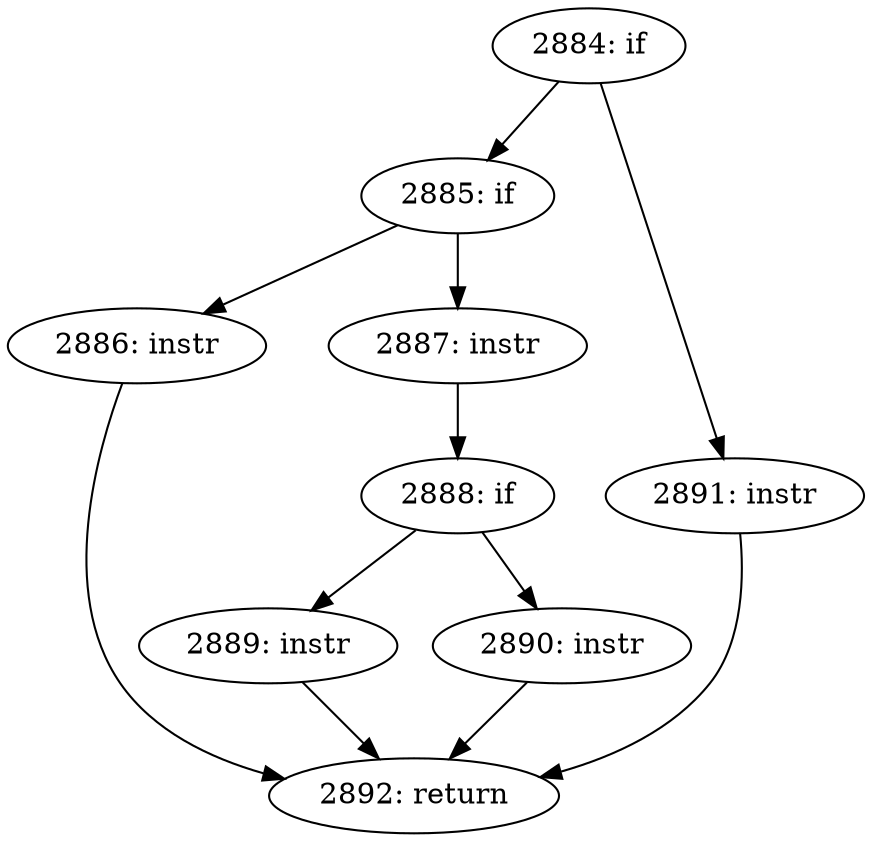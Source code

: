 digraph CFG_tcp_may_undo {
2884 [label="2884: if"]
	2884 -> 2885
	2884 -> 2891
2885 [label="2885: if"]
	2885 -> 2886
	2885 -> 2887
2886 [label="2886: instr"]
	2886 -> 2892
2887 [label="2887: instr"]
	2887 -> 2888
2888 [label="2888: if"]
	2888 -> 2889
	2888 -> 2890
2889 [label="2889: instr"]
	2889 -> 2892
2890 [label="2890: instr"]
	2890 -> 2892
2891 [label="2891: instr"]
	2891 -> 2892
2892 [label="2892: return"]
	
}
